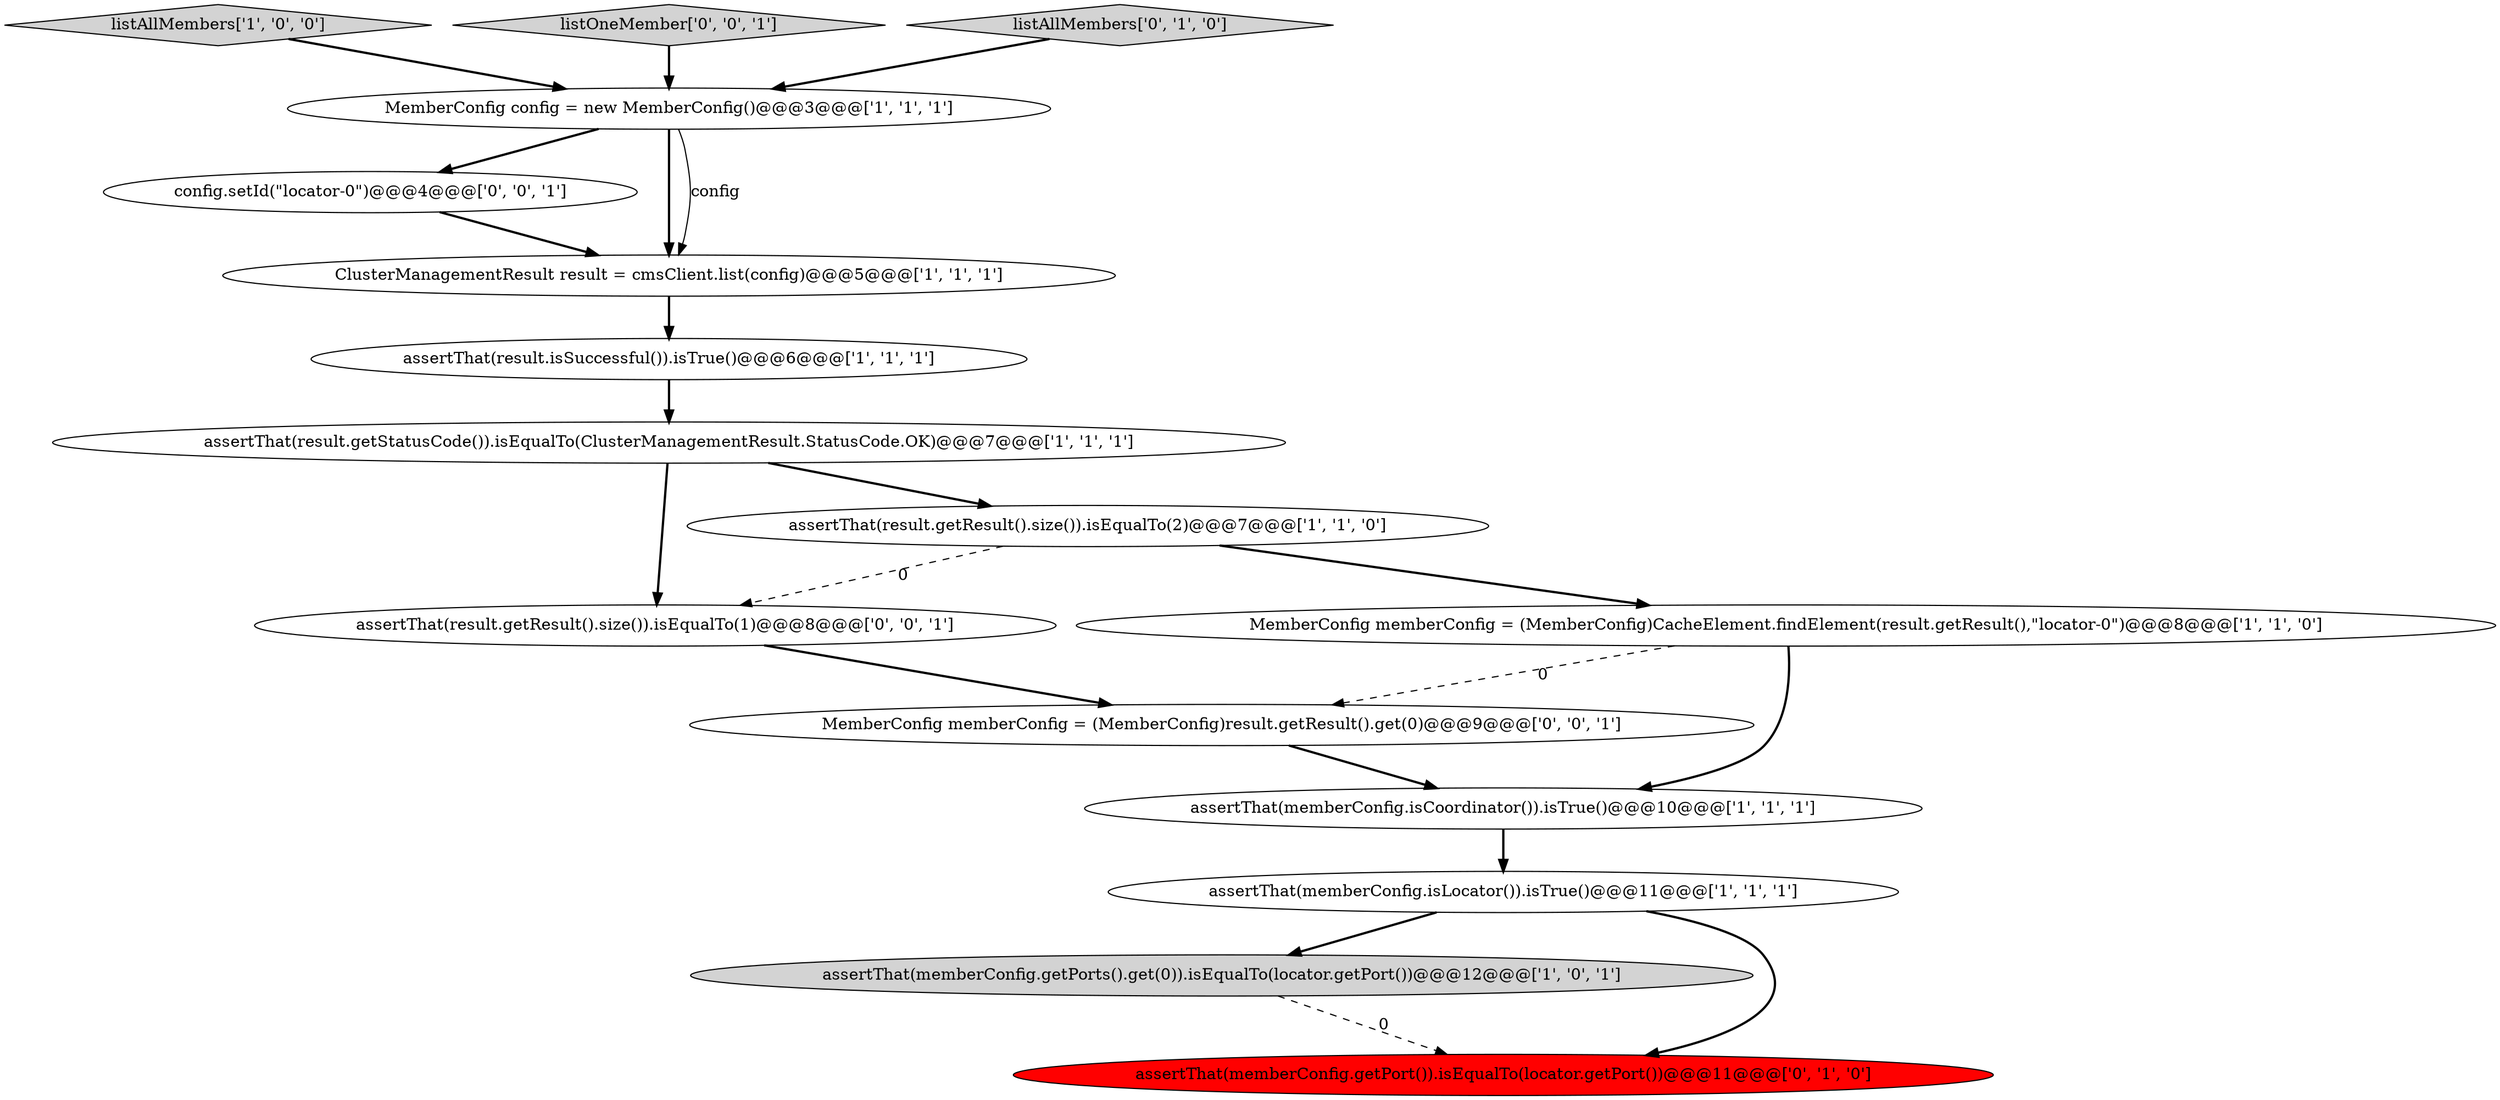 digraph {
8 [style = filled, label = "listAllMembers['1', '0', '0']", fillcolor = lightgray, shape = diamond image = "AAA0AAABBB1BBB"];
2 [style = filled, label = "assertThat(result.isSuccessful()).isTrue()@@@6@@@['1', '1', '1']", fillcolor = white, shape = ellipse image = "AAA0AAABBB1BBB"];
5 [style = filled, label = "assertThat(memberConfig.getPorts().get(0)).isEqualTo(locator.getPort())@@@12@@@['1', '0', '1']", fillcolor = lightgray, shape = ellipse image = "AAA0AAABBB1BBB"];
12 [style = filled, label = "MemberConfig memberConfig = (MemberConfig)result.getResult().get(0)@@@9@@@['0', '0', '1']", fillcolor = white, shape = ellipse image = "AAA0AAABBB3BBB"];
4 [style = filled, label = "MemberConfig memberConfig = (MemberConfig)CacheElement.findElement(result.getResult(),\"locator-0\")@@@8@@@['1', '1', '0']", fillcolor = white, shape = ellipse image = "AAA0AAABBB1BBB"];
3 [style = filled, label = "assertThat(result.getStatusCode()).isEqualTo(ClusterManagementResult.StatusCode.OK)@@@7@@@['1', '1', '1']", fillcolor = white, shape = ellipse image = "AAA0AAABBB1BBB"];
15 [style = filled, label = "assertThat(result.getResult().size()).isEqualTo(1)@@@8@@@['0', '0', '1']", fillcolor = white, shape = ellipse image = "AAA0AAABBB3BBB"];
14 [style = filled, label = "config.setId(\"locator-0\")@@@4@@@['0', '0', '1']", fillcolor = white, shape = ellipse image = "AAA0AAABBB3BBB"];
0 [style = filled, label = "ClusterManagementResult result = cmsClient.list(config)@@@5@@@['1', '1', '1']", fillcolor = white, shape = ellipse image = "AAA0AAABBB1BBB"];
11 [style = filled, label = "assertThat(memberConfig.getPort()).isEqualTo(locator.getPort())@@@11@@@['0', '1', '0']", fillcolor = red, shape = ellipse image = "AAA1AAABBB2BBB"];
13 [style = filled, label = "listOneMember['0', '0', '1']", fillcolor = lightgray, shape = diamond image = "AAA0AAABBB3BBB"];
6 [style = filled, label = "MemberConfig config = new MemberConfig()@@@3@@@['1', '1', '1']", fillcolor = white, shape = ellipse image = "AAA0AAABBB1BBB"];
7 [style = filled, label = "assertThat(memberConfig.isLocator()).isTrue()@@@11@@@['1', '1', '1']", fillcolor = white, shape = ellipse image = "AAA0AAABBB1BBB"];
1 [style = filled, label = "assertThat(result.getResult().size()).isEqualTo(2)@@@7@@@['1', '1', '0']", fillcolor = white, shape = ellipse image = "AAA0AAABBB1BBB"];
9 [style = filled, label = "assertThat(memberConfig.isCoordinator()).isTrue()@@@10@@@['1', '1', '1']", fillcolor = white, shape = ellipse image = "AAA0AAABBB1BBB"];
10 [style = filled, label = "listAllMembers['0', '1', '0']", fillcolor = lightgray, shape = diamond image = "AAA0AAABBB2BBB"];
4->9 [style = bold, label=""];
1->4 [style = bold, label=""];
7->11 [style = bold, label=""];
3->1 [style = bold, label=""];
1->15 [style = dashed, label="0"];
2->3 [style = bold, label=""];
0->2 [style = bold, label=""];
8->6 [style = bold, label=""];
6->0 [style = bold, label=""];
3->15 [style = bold, label=""];
9->7 [style = bold, label=""];
12->9 [style = bold, label=""];
10->6 [style = bold, label=""];
4->12 [style = dashed, label="0"];
6->14 [style = bold, label=""];
7->5 [style = bold, label=""];
14->0 [style = bold, label=""];
5->11 [style = dashed, label="0"];
15->12 [style = bold, label=""];
13->6 [style = bold, label=""];
6->0 [style = solid, label="config"];
}
